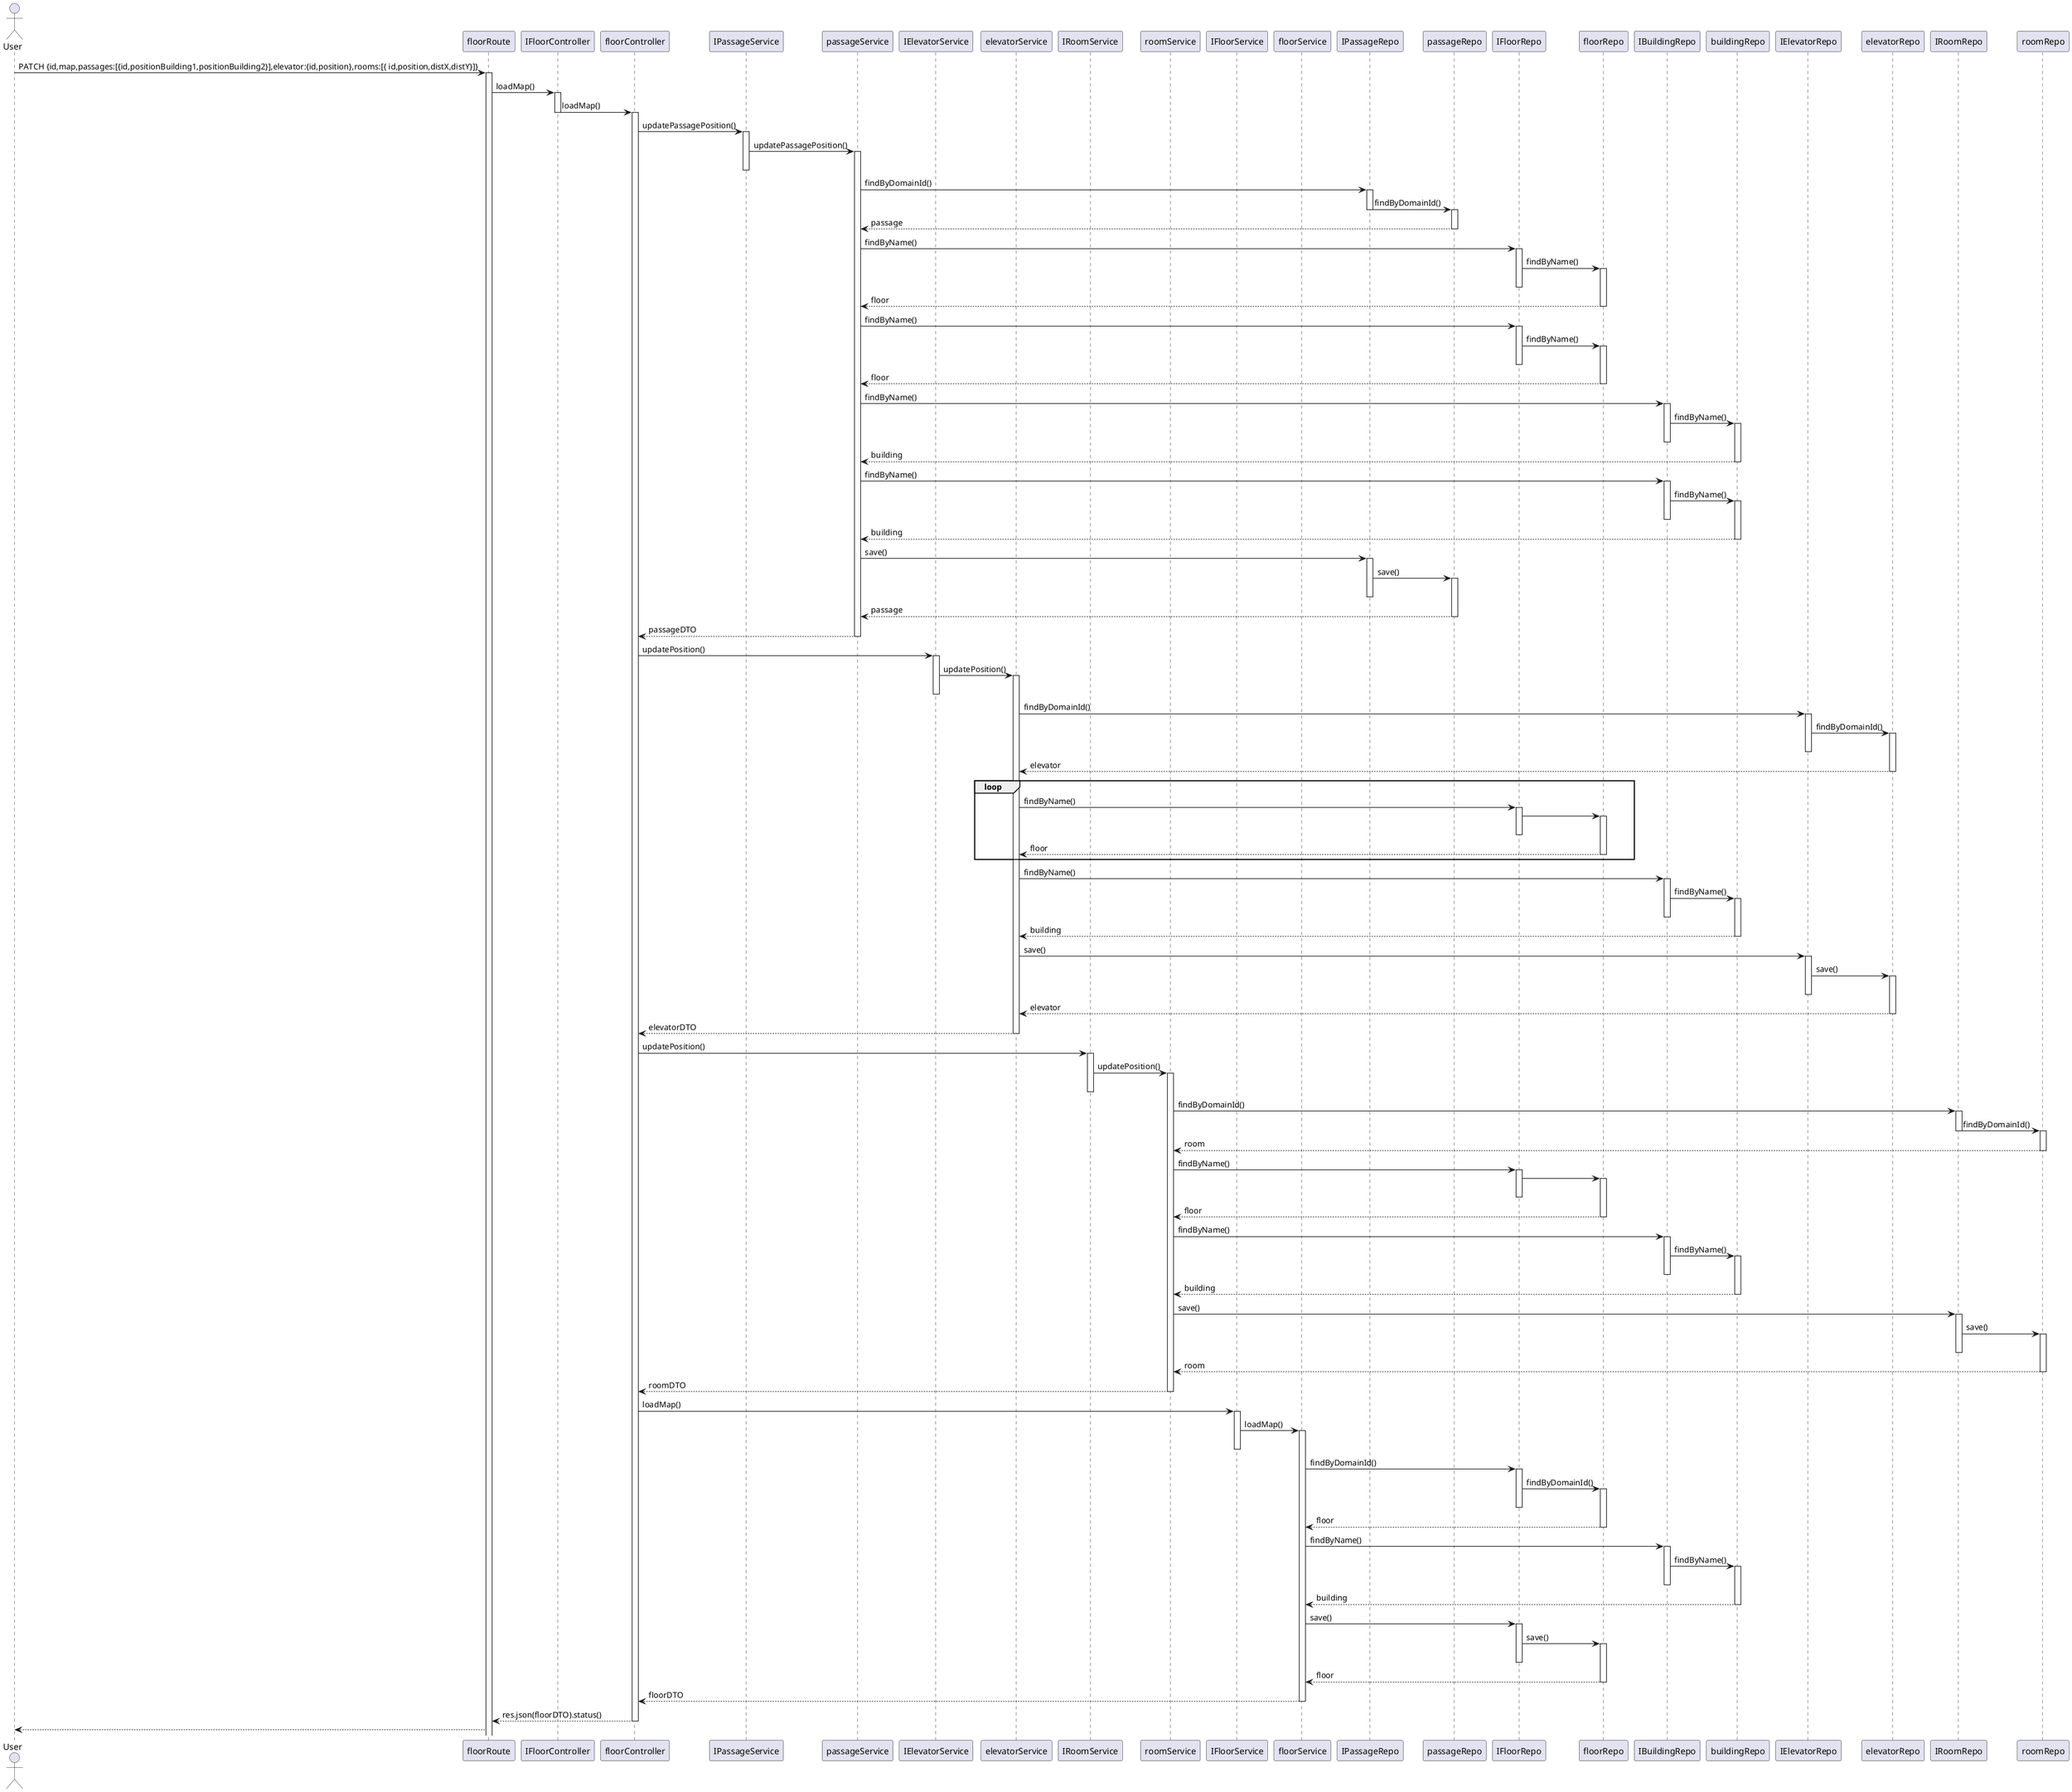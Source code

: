@startuml
'https://plantuml.com/sequence-diagram

actor User
participant floorRoute
participant IFloorController
participant floorController
participant IPassageService
participant passageService
participant IElevatorService
participant elevatorService
participant IRoomService
participant roomService
participant IFloorService
participant floorService
participant IPassageRepo
participant passageRepo
participant IFloorRepo
participant floorRepo
participant IBuildingRepo
participant buildingRepo
participant IElevatorRepo
participant elevatorRepo
participant IRoomRepo
participant roomRepo

User -> floorRoute : PATCH {id,map,passages:[{id,positionBuilding1,positionBuilding2}],elevator:{id,position},rooms:[{ id,position,distX,distY}]}
activate floorRoute
floorRoute -> IFloorController: loadMap()
activate IFloorController
IFloorController -> floorController : loadMap()
deactivate IFloorController
activate floorController
floorController -> IPassageService : updatePassagePosition()
activate IPassageService
IPassageService -> passageService : updatePassagePosition()
activate passageService
deactivate IPassageService
passageService -> IPassageRepo : findByDomainId()
activate IPassageRepo
IPassageRepo -> passageRepo : findByDomainId()
deactivate IPassageRepo
activate passageRepo
passageRepo --> passageService : passage
deactivate passageRepo
passageService -> IFloorRepo : findByName()
activate IFloorRepo
IFloorRepo -> floorRepo : findByName()
activate floorRepo
deactivate IFloorRepo
floorRepo --> passageService : floor
deactivate floorRepo
passageService -> IFloorRepo : findByName()
activate IFloorRepo
IFloorRepo -> floorRepo : findByName()
activate floorRepo
deactivate IFloorRepo
floorRepo --> passageService : floor
deactivate floorRepo
passageService -> IBuildingRepo : findByName()
activate IBuildingRepo
IBuildingRepo -> buildingRepo : findByName()
activate buildingRepo
deactivate IBuildingRepo
buildingRepo --> passageService : building
deactivate buildingRepo
passageService -> IBuildingRepo : findByName()
activate IBuildingRepo
IBuildingRepo -> buildingRepo : findByName()
activate buildingRepo
deactivate IBuildingRepo
buildingRepo --> passageService : building
deactivate buildingRepo
passageService -> IPassageRepo : save()
activate IPassageRepo
IPassageRepo -> passageRepo : save()
activate passageRepo
deactivate IPassageRepo
passageRepo --> passageService : passage
deactivate passageRepo
passageService --> floorController : passageDTO
deactivate passageService
floorController -> IElevatorService : updatePosition()
activate IElevatorService
IElevatorService -> elevatorService : updatePosition()
activate elevatorService
deactivate IElevatorService
elevatorService -> IElevatorRepo: findByDomainId()
activate IElevatorRepo
IElevatorRepo -> elevatorRepo : findByDomainId()
activate elevatorRepo
deactivate IElevatorRepo
elevatorRepo --> elevatorService : elevator
deactivate elevatorRepo
loop
elevatorService -> IFloorRepo : findByName()
activate IFloorRepo
IFloorRepo -> floorRepo
activate floorRepo
deactivate IFloorRepo
floorRepo --> elevatorService : floor
deactivate floorRepo
end loop
elevatorService -> IBuildingRepo : findByName()
activate IBuildingRepo
IBuildingRepo -> buildingRepo : findByName()
activate buildingRepo
deactivate IBuildingRepo
buildingRepo --> elevatorService : building
deactivate buildingRepo
elevatorService -> IElevatorRepo : save()
activate IElevatorRepo
IElevatorRepo -> elevatorRepo : save()
activate elevatorRepo
deactivate IElevatorRepo
elevatorRepo --> elevatorService : elevator
deactivate elevatorRepo
elevatorService --> floorController : elevatorDTO
deactivate elevatorService
floorController -> IRoomService : updatePosition()
activate IRoomService
IRoomService -> roomService : updatePosition()
activate roomService
deactivate IRoomService
roomService -> IRoomRepo : findByDomainId()
activate IRoomRepo
IRoomRepo -> roomRepo : findByDomainId()
deactivate IRoomRepo
activate roomRepo
roomRepo --> roomService : room
deactivate roomRepo
roomService -> IFloorRepo : findByName()
activate IFloorRepo
IFloorRepo -> floorRepo
activate floorRepo
deactivate IFloorRepo
floorRepo --> roomService : floor
deactivate floorRepo
roomService -> IBuildingRepo : findByName()
activate IBuildingRepo
IBuildingRepo -> buildingRepo : findByName()
activate buildingRepo
deactivate IBuildingRepo
buildingRepo --> roomService : building
deactivate buildingRepo
roomService -> IRoomRepo : save()
activate IRoomRepo
IRoomRepo -> roomRepo : save()
activate roomRepo
deactivate IRoomRepo
roomRepo --> roomService : room
deactivate roomRepo
roomService --> floorController : roomDTO
deactivate roomService
floorController -> IFloorService : loadMap()
activate IFloorService
IFloorService -> floorService : loadMap()
activate floorService
deactivate IFloorService
floorService -> IFloorRepo : findByDomainId()
activate IFloorRepo
IFloorRepo -> floorRepo : findByDomainId()
activate floorRepo
deactivate IFloorRepo
floorRepo --> floorService : floor
deactivate floorRepo
floorService -> IBuildingRepo : findByName()
activate IBuildingRepo
IBuildingRepo -> buildingRepo : findByName()
activate buildingRepo
deactivate IBuildingRepo
buildingRepo --> floorService : building
deactivate buildingRepo
floorService -> IFloorRepo : save()
activate IFloorRepo
IFloorRepo -> floorRepo : save()
activate floorRepo
deactivate IFloorRepo
floorRepo --> floorService : floor
deactivate floorRepo
floorService --> floorController : floorDTO
deactivate floorService
floorController --> floorRoute : res.json(floorDTO).status()
deactivate floorController
floorRoute --> User
@enduml